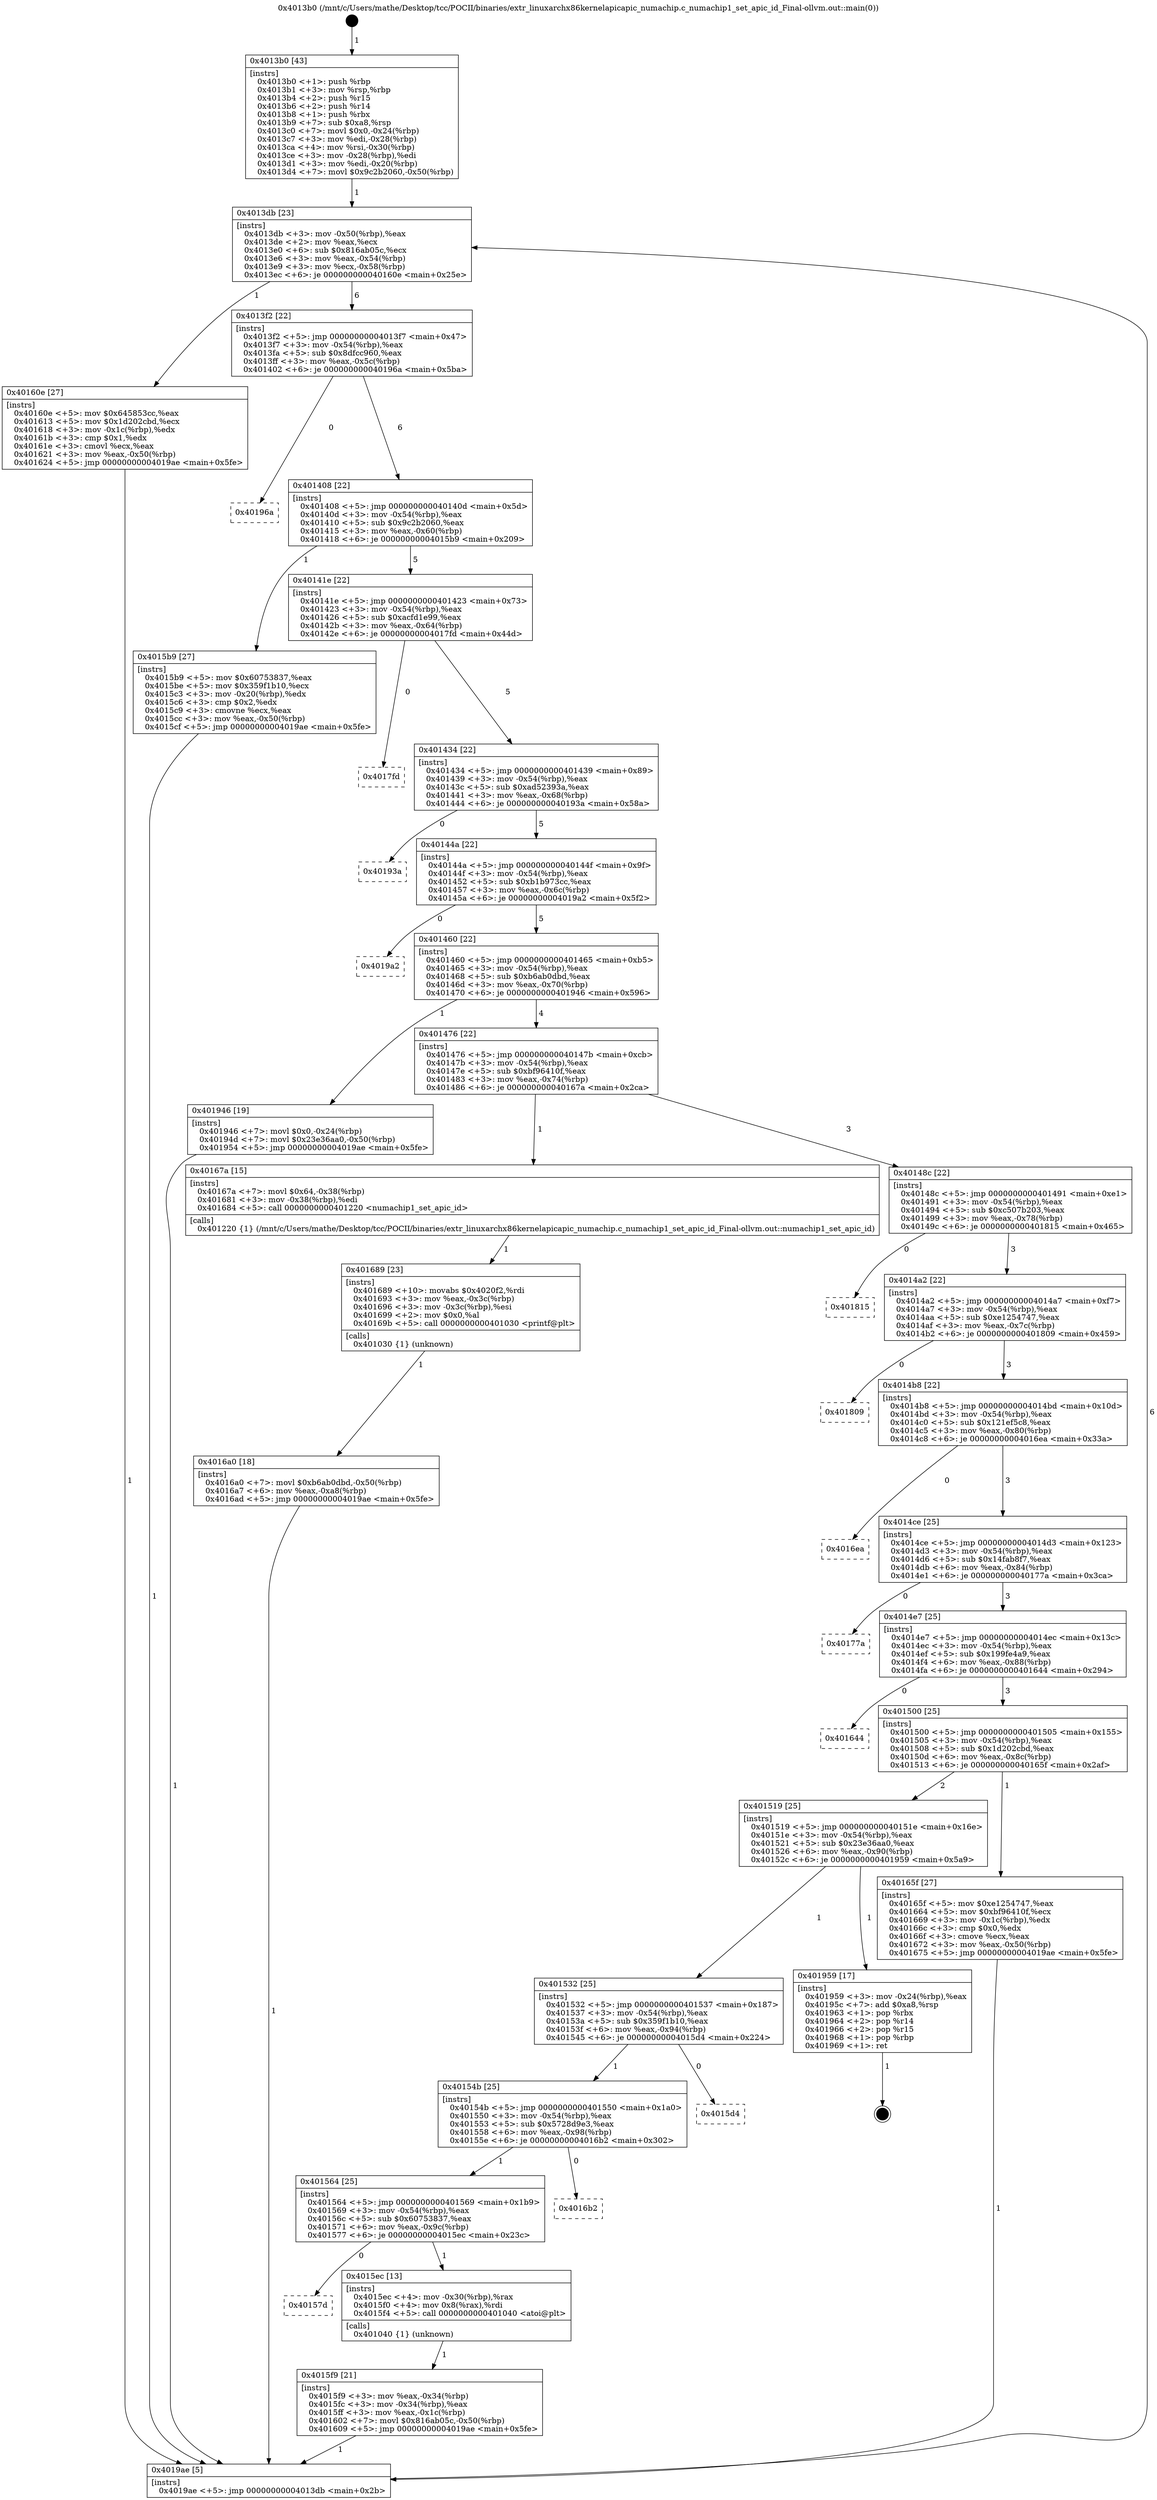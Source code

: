 digraph "0x4013b0" {
  label = "0x4013b0 (/mnt/c/Users/mathe/Desktop/tcc/POCII/binaries/extr_linuxarchx86kernelapicapic_numachip.c_numachip1_set_apic_id_Final-ollvm.out::main(0))"
  labelloc = "t"
  node[shape=record]

  Entry [label="",width=0.3,height=0.3,shape=circle,fillcolor=black,style=filled]
  "0x4013db" [label="{
     0x4013db [23]\l
     | [instrs]\l
     &nbsp;&nbsp;0x4013db \<+3\>: mov -0x50(%rbp),%eax\l
     &nbsp;&nbsp;0x4013de \<+2\>: mov %eax,%ecx\l
     &nbsp;&nbsp;0x4013e0 \<+6\>: sub $0x816ab05c,%ecx\l
     &nbsp;&nbsp;0x4013e6 \<+3\>: mov %eax,-0x54(%rbp)\l
     &nbsp;&nbsp;0x4013e9 \<+3\>: mov %ecx,-0x58(%rbp)\l
     &nbsp;&nbsp;0x4013ec \<+6\>: je 000000000040160e \<main+0x25e\>\l
  }"]
  "0x40160e" [label="{
     0x40160e [27]\l
     | [instrs]\l
     &nbsp;&nbsp;0x40160e \<+5\>: mov $0x645853cc,%eax\l
     &nbsp;&nbsp;0x401613 \<+5\>: mov $0x1d202cbd,%ecx\l
     &nbsp;&nbsp;0x401618 \<+3\>: mov -0x1c(%rbp),%edx\l
     &nbsp;&nbsp;0x40161b \<+3\>: cmp $0x1,%edx\l
     &nbsp;&nbsp;0x40161e \<+3\>: cmovl %ecx,%eax\l
     &nbsp;&nbsp;0x401621 \<+3\>: mov %eax,-0x50(%rbp)\l
     &nbsp;&nbsp;0x401624 \<+5\>: jmp 00000000004019ae \<main+0x5fe\>\l
  }"]
  "0x4013f2" [label="{
     0x4013f2 [22]\l
     | [instrs]\l
     &nbsp;&nbsp;0x4013f2 \<+5\>: jmp 00000000004013f7 \<main+0x47\>\l
     &nbsp;&nbsp;0x4013f7 \<+3\>: mov -0x54(%rbp),%eax\l
     &nbsp;&nbsp;0x4013fa \<+5\>: sub $0x8dfcc960,%eax\l
     &nbsp;&nbsp;0x4013ff \<+3\>: mov %eax,-0x5c(%rbp)\l
     &nbsp;&nbsp;0x401402 \<+6\>: je 000000000040196a \<main+0x5ba\>\l
  }"]
  Exit [label="",width=0.3,height=0.3,shape=circle,fillcolor=black,style=filled,peripheries=2]
  "0x40196a" [label="{
     0x40196a\l
  }", style=dashed]
  "0x401408" [label="{
     0x401408 [22]\l
     | [instrs]\l
     &nbsp;&nbsp;0x401408 \<+5\>: jmp 000000000040140d \<main+0x5d\>\l
     &nbsp;&nbsp;0x40140d \<+3\>: mov -0x54(%rbp),%eax\l
     &nbsp;&nbsp;0x401410 \<+5\>: sub $0x9c2b2060,%eax\l
     &nbsp;&nbsp;0x401415 \<+3\>: mov %eax,-0x60(%rbp)\l
     &nbsp;&nbsp;0x401418 \<+6\>: je 00000000004015b9 \<main+0x209\>\l
  }"]
  "0x4016a0" [label="{
     0x4016a0 [18]\l
     | [instrs]\l
     &nbsp;&nbsp;0x4016a0 \<+7\>: movl $0xb6ab0dbd,-0x50(%rbp)\l
     &nbsp;&nbsp;0x4016a7 \<+6\>: mov %eax,-0xa8(%rbp)\l
     &nbsp;&nbsp;0x4016ad \<+5\>: jmp 00000000004019ae \<main+0x5fe\>\l
  }"]
  "0x4015b9" [label="{
     0x4015b9 [27]\l
     | [instrs]\l
     &nbsp;&nbsp;0x4015b9 \<+5\>: mov $0x60753837,%eax\l
     &nbsp;&nbsp;0x4015be \<+5\>: mov $0x359f1b10,%ecx\l
     &nbsp;&nbsp;0x4015c3 \<+3\>: mov -0x20(%rbp),%edx\l
     &nbsp;&nbsp;0x4015c6 \<+3\>: cmp $0x2,%edx\l
     &nbsp;&nbsp;0x4015c9 \<+3\>: cmovne %ecx,%eax\l
     &nbsp;&nbsp;0x4015cc \<+3\>: mov %eax,-0x50(%rbp)\l
     &nbsp;&nbsp;0x4015cf \<+5\>: jmp 00000000004019ae \<main+0x5fe\>\l
  }"]
  "0x40141e" [label="{
     0x40141e [22]\l
     | [instrs]\l
     &nbsp;&nbsp;0x40141e \<+5\>: jmp 0000000000401423 \<main+0x73\>\l
     &nbsp;&nbsp;0x401423 \<+3\>: mov -0x54(%rbp),%eax\l
     &nbsp;&nbsp;0x401426 \<+5\>: sub $0xacfd1e99,%eax\l
     &nbsp;&nbsp;0x40142b \<+3\>: mov %eax,-0x64(%rbp)\l
     &nbsp;&nbsp;0x40142e \<+6\>: je 00000000004017fd \<main+0x44d\>\l
  }"]
  "0x4019ae" [label="{
     0x4019ae [5]\l
     | [instrs]\l
     &nbsp;&nbsp;0x4019ae \<+5\>: jmp 00000000004013db \<main+0x2b\>\l
  }"]
  "0x4013b0" [label="{
     0x4013b0 [43]\l
     | [instrs]\l
     &nbsp;&nbsp;0x4013b0 \<+1\>: push %rbp\l
     &nbsp;&nbsp;0x4013b1 \<+3\>: mov %rsp,%rbp\l
     &nbsp;&nbsp;0x4013b4 \<+2\>: push %r15\l
     &nbsp;&nbsp;0x4013b6 \<+2\>: push %r14\l
     &nbsp;&nbsp;0x4013b8 \<+1\>: push %rbx\l
     &nbsp;&nbsp;0x4013b9 \<+7\>: sub $0xa8,%rsp\l
     &nbsp;&nbsp;0x4013c0 \<+7\>: movl $0x0,-0x24(%rbp)\l
     &nbsp;&nbsp;0x4013c7 \<+3\>: mov %edi,-0x28(%rbp)\l
     &nbsp;&nbsp;0x4013ca \<+4\>: mov %rsi,-0x30(%rbp)\l
     &nbsp;&nbsp;0x4013ce \<+3\>: mov -0x28(%rbp),%edi\l
     &nbsp;&nbsp;0x4013d1 \<+3\>: mov %edi,-0x20(%rbp)\l
     &nbsp;&nbsp;0x4013d4 \<+7\>: movl $0x9c2b2060,-0x50(%rbp)\l
  }"]
  "0x401689" [label="{
     0x401689 [23]\l
     | [instrs]\l
     &nbsp;&nbsp;0x401689 \<+10\>: movabs $0x4020f2,%rdi\l
     &nbsp;&nbsp;0x401693 \<+3\>: mov %eax,-0x3c(%rbp)\l
     &nbsp;&nbsp;0x401696 \<+3\>: mov -0x3c(%rbp),%esi\l
     &nbsp;&nbsp;0x401699 \<+2\>: mov $0x0,%al\l
     &nbsp;&nbsp;0x40169b \<+5\>: call 0000000000401030 \<printf@plt\>\l
     | [calls]\l
     &nbsp;&nbsp;0x401030 \{1\} (unknown)\l
  }"]
  "0x4017fd" [label="{
     0x4017fd\l
  }", style=dashed]
  "0x401434" [label="{
     0x401434 [22]\l
     | [instrs]\l
     &nbsp;&nbsp;0x401434 \<+5\>: jmp 0000000000401439 \<main+0x89\>\l
     &nbsp;&nbsp;0x401439 \<+3\>: mov -0x54(%rbp),%eax\l
     &nbsp;&nbsp;0x40143c \<+5\>: sub $0xad52393a,%eax\l
     &nbsp;&nbsp;0x401441 \<+3\>: mov %eax,-0x68(%rbp)\l
     &nbsp;&nbsp;0x401444 \<+6\>: je 000000000040193a \<main+0x58a\>\l
  }"]
  "0x4015f9" [label="{
     0x4015f9 [21]\l
     | [instrs]\l
     &nbsp;&nbsp;0x4015f9 \<+3\>: mov %eax,-0x34(%rbp)\l
     &nbsp;&nbsp;0x4015fc \<+3\>: mov -0x34(%rbp),%eax\l
     &nbsp;&nbsp;0x4015ff \<+3\>: mov %eax,-0x1c(%rbp)\l
     &nbsp;&nbsp;0x401602 \<+7\>: movl $0x816ab05c,-0x50(%rbp)\l
     &nbsp;&nbsp;0x401609 \<+5\>: jmp 00000000004019ae \<main+0x5fe\>\l
  }"]
  "0x40193a" [label="{
     0x40193a\l
  }", style=dashed]
  "0x40144a" [label="{
     0x40144a [22]\l
     | [instrs]\l
     &nbsp;&nbsp;0x40144a \<+5\>: jmp 000000000040144f \<main+0x9f\>\l
     &nbsp;&nbsp;0x40144f \<+3\>: mov -0x54(%rbp),%eax\l
     &nbsp;&nbsp;0x401452 \<+5\>: sub $0xb1b973cc,%eax\l
     &nbsp;&nbsp;0x401457 \<+3\>: mov %eax,-0x6c(%rbp)\l
     &nbsp;&nbsp;0x40145a \<+6\>: je 00000000004019a2 \<main+0x5f2\>\l
  }"]
  "0x40157d" [label="{
     0x40157d\l
  }", style=dashed]
  "0x4019a2" [label="{
     0x4019a2\l
  }", style=dashed]
  "0x401460" [label="{
     0x401460 [22]\l
     | [instrs]\l
     &nbsp;&nbsp;0x401460 \<+5\>: jmp 0000000000401465 \<main+0xb5\>\l
     &nbsp;&nbsp;0x401465 \<+3\>: mov -0x54(%rbp),%eax\l
     &nbsp;&nbsp;0x401468 \<+5\>: sub $0xb6ab0dbd,%eax\l
     &nbsp;&nbsp;0x40146d \<+3\>: mov %eax,-0x70(%rbp)\l
     &nbsp;&nbsp;0x401470 \<+6\>: je 0000000000401946 \<main+0x596\>\l
  }"]
  "0x4015ec" [label="{
     0x4015ec [13]\l
     | [instrs]\l
     &nbsp;&nbsp;0x4015ec \<+4\>: mov -0x30(%rbp),%rax\l
     &nbsp;&nbsp;0x4015f0 \<+4\>: mov 0x8(%rax),%rdi\l
     &nbsp;&nbsp;0x4015f4 \<+5\>: call 0000000000401040 \<atoi@plt\>\l
     | [calls]\l
     &nbsp;&nbsp;0x401040 \{1\} (unknown)\l
  }"]
  "0x401946" [label="{
     0x401946 [19]\l
     | [instrs]\l
     &nbsp;&nbsp;0x401946 \<+7\>: movl $0x0,-0x24(%rbp)\l
     &nbsp;&nbsp;0x40194d \<+7\>: movl $0x23e36aa0,-0x50(%rbp)\l
     &nbsp;&nbsp;0x401954 \<+5\>: jmp 00000000004019ae \<main+0x5fe\>\l
  }"]
  "0x401476" [label="{
     0x401476 [22]\l
     | [instrs]\l
     &nbsp;&nbsp;0x401476 \<+5\>: jmp 000000000040147b \<main+0xcb\>\l
     &nbsp;&nbsp;0x40147b \<+3\>: mov -0x54(%rbp),%eax\l
     &nbsp;&nbsp;0x40147e \<+5\>: sub $0xbf96410f,%eax\l
     &nbsp;&nbsp;0x401483 \<+3\>: mov %eax,-0x74(%rbp)\l
     &nbsp;&nbsp;0x401486 \<+6\>: je 000000000040167a \<main+0x2ca\>\l
  }"]
  "0x401564" [label="{
     0x401564 [25]\l
     | [instrs]\l
     &nbsp;&nbsp;0x401564 \<+5\>: jmp 0000000000401569 \<main+0x1b9\>\l
     &nbsp;&nbsp;0x401569 \<+3\>: mov -0x54(%rbp),%eax\l
     &nbsp;&nbsp;0x40156c \<+5\>: sub $0x60753837,%eax\l
     &nbsp;&nbsp;0x401571 \<+6\>: mov %eax,-0x9c(%rbp)\l
     &nbsp;&nbsp;0x401577 \<+6\>: je 00000000004015ec \<main+0x23c\>\l
  }"]
  "0x40167a" [label="{
     0x40167a [15]\l
     | [instrs]\l
     &nbsp;&nbsp;0x40167a \<+7\>: movl $0x64,-0x38(%rbp)\l
     &nbsp;&nbsp;0x401681 \<+3\>: mov -0x38(%rbp),%edi\l
     &nbsp;&nbsp;0x401684 \<+5\>: call 0000000000401220 \<numachip1_set_apic_id\>\l
     | [calls]\l
     &nbsp;&nbsp;0x401220 \{1\} (/mnt/c/Users/mathe/Desktop/tcc/POCII/binaries/extr_linuxarchx86kernelapicapic_numachip.c_numachip1_set_apic_id_Final-ollvm.out::numachip1_set_apic_id)\l
  }"]
  "0x40148c" [label="{
     0x40148c [22]\l
     | [instrs]\l
     &nbsp;&nbsp;0x40148c \<+5\>: jmp 0000000000401491 \<main+0xe1\>\l
     &nbsp;&nbsp;0x401491 \<+3\>: mov -0x54(%rbp),%eax\l
     &nbsp;&nbsp;0x401494 \<+5\>: sub $0xc507b203,%eax\l
     &nbsp;&nbsp;0x401499 \<+3\>: mov %eax,-0x78(%rbp)\l
     &nbsp;&nbsp;0x40149c \<+6\>: je 0000000000401815 \<main+0x465\>\l
  }"]
  "0x4016b2" [label="{
     0x4016b2\l
  }", style=dashed]
  "0x401815" [label="{
     0x401815\l
  }", style=dashed]
  "0x4014a2" [label="{
     0x4014a2 [22]\l
     | [instrs]\l
     &nbsp;&nbsp;0x4014a2 \<+5\>: jmp 00000000004014a7 \<main+0xf7\>\l
     &nbsp;&nbsp;0x4014a7 \<+3\>: mov -0x54(%rbp),%eax\l
     &nbsp;&nbsp;0x4014aa \<+5\>: sub $0xe1254747,%eax\l
     &nbsp;&nbsp;0x4014af \<+3\>: mov %eax,-0x7c(%rbp)\l
     &nbsp;&nbsp;0x4014b2 \<+6\>: je 0000000000401809 \<main+0x459\>\l
  }"]
  "0x40154b" [label="{
     0x40154b [25]\l
     | [instrs]\l
     &nbsp;&nbsp;0x40154b \<+5\>: jmp 0000000000401550 \<main+0x1a0\>\l
     &nbsp;&nbsp;0x401550 \<+3\>: mov -0x54(%rbp),%eax\l
     &nbsp;&nbsp;0x401553 \<+5\>: sub $0x5728d9e3,%eax\l
     &nbsp;&nbsp;0x401558 \<+6\>: mov %eax,-0x98(%rbp)\l
     &nbsp;&nbsp;0x40155e \<+6\>: je 00000000004016b2 \<main+0x302\>\l
  }"]
  "0x401809" [label="{
     0x401809\l
  }", style=dashed]
  "0x4014b8" [label="{
     0x4014b8 [22]\l
     | [instrs]\l
     &nbsp;&nbsp;0x4014b8 \<+5\>: jmp 00000000004014bd \<main+0x10d\>\l
     &nbsp;&nbsp;0x4014bd \<+3\>: mov -0x54(%rbp),%eax\l
     &nbsp;&nbsp;0x4014c0 \<+5\>: sub $0x121ef5c8,%eax\l
     &nbsp;&nbsp;0x4014c5 \<+3\>: mov %eax,-0x80(%rbp)\l
     &nbsp;&nbsp;0x4014c8 \<+6\>: je 00000000004016ea \<main+0x33a\>\l
  }"]
  "0x4015d4" [label="{
     0x4015d4\l
  }", style=dashed]
  "0x4016ea" [label="{
     0x4016ea\l
  }", style=dashed]
  "0x4014ce" [label="{
     0x4014ce [25]\l
     | [instrs]\l
     &nbsp;&nbsp;0x4014ce \<+5\>: jmp 00000000004014d3 \<main+0x123\>\l
     &nbsp;&nbsp;0x4014d3 \<+3\>: mov -0x54(%rbp),%eax\l
     &nbsp;&nbsp;0x4014d6 \<+5\>: sub $0x14fab8f7,%eax\l
     &nbsp;&nbsp;0x4014db \<+6\>: mov %eax,-0x84(%rbp)\l
     &nbsp;&nbsp;0x4014e1 \<+6\>: je 000000000040177a \<main+0x3ca\>\l
  }"]
  "0x401532" [label="{
     0x401532 [25]\l
     | [instrs]\l
     &nbsp;&nbsp;0x401532 \<+5\>: jmp 0000000000401537 \<main+0x187\>\l
     &nbsp;&nbsp;0x401537 \<+3\>: mov -0x54(%rbp),%eax\l
     &nbsp;&nbsp;0x40153a \<+5\>: sub $0x359f1b10,%eax\l
     &nbsp;&nbsp;0x40153f \<+6\>: mov %eax,-0x94(%rbp)\l
     &nbsp;&nbsp;0x401545 \<+6\>: je 00000000004015d4 \<main+0x224\>\l
  }"]
  "0x40177a" [label="{
     0x40177a\l
  }", style=dashed]
  "0x4014e7" [label="{
     0x4014e7 [25]\l
     | [instrs]\l
     &nbsp;&nbsp;0x4014e7 \<+5\>: jmp 00000000004014ec \<main+0x13c\>\l
     &nbsp;&nbsp;0x4014ec \<+3\>: mov -0x54(%rbp),%eax\l
     &nbsp;&nbsp;0x4014ef \<+5\>: sub $0x199fe4a9,%eax\l
     &nbsp;&nbsp;0x4014f4 \<+6\>: mov %eax,-0x88(%rbp)\l
     &nbsp;&nbsp;0x4014fa \<+6\>: je 0000000000401644 \<main+0x294\>\l
  }"]
  "0x401959" [label="{
     0x401959 [17]\l
     | [instrs]\l
     &nbsp;&nbsp;0x401959 \<+3\>: mov -0x24(%rbp),%eax\l
     &nbsp;&nbsp;0x40195c \<+7\>: add $0xa8,%rsp\l
     &nbsp;&nbsp;0x401963 \<+1\>: pop %rbx\l
     &nbsp;&nbsp;0x401964 \<+2\>: pop %r14\l
     &nbsp;&nbsp;0x401966 \<+2\>: pop %r15\l
     &nbsp;&nbsp;0x401968 \<+1\>: pop %rbp\l
     &nbsp;&nbsp;0x401969 \<+1\>: ret\l
  }"]
  "0x401644" [label="{
     0x401644\l
  }", style=dashed]
  "0x401500" [label="{
     0x401500 [25]\l
     | [instrs]\l
     &nbsp;&nbsp;0x401500 \<+5\>: jmp 0000000000401505 \<main+0x155\>\l
     &nbsp;&nbsp;0x401505 \<+3\>: mov -0x54(%rbp),%eax\l
     &nbsp;&nbsp;0x401508 \<+5\>: sub $0x1d202cbd,%eax\l
     &nbsp;&nbsp;0x40150d \<+6\>: mov %eax,-0x8c(%rbp)\l
     &nbsp;&nbsp;0x401513 \<+6\>: je 000000000040165f \<main+0x2af\>\l
  }"]
  "0x401519" [label="{
     0x401519 [25]\l
     | [instrs]\l
     &nbsp;&nbsp;0x401519 \<+5\>: jmp 000000000040151e \<main+0x16e\>\l
     &nbsp;&nbsp;0x40151e \<+3\>: mov -0x54(%rbp),%eax\l
     &nbsp;&nbsp;0x401521 \<+5\>: sub $0x23e36aa0,%eax\l
     &nbsp;&nbsp;0x401526 \<+6\>: mov %eax,-0x90(%rbp)\l
     &nbsp;&nbsp;0x40152c \<+6\>: je 0000000000401959 \<main+0x5a9\>\l
  }"]
  "0x40165f" [label="{
     0x40165f [27]\l
     | [instrs]\l
     &nbsp;&nbsp;0x40165f \<+5\>: mov $0xe1254747,%eax\l
     &nbsp;&nbsp;0x401664 \<+5\>: mov $0xbf96410f,%ecx\l
     &nbsp;&nbsp;0x401669 \<+3\>: mov -0x1c(%rbp),%edx\l
     &nbsp;&nbsp;0x40166c \<+3\>: cmp $0x0,%edx\l
     &nbsp;&nbsp;0x40166f \<+3\>: cmove %ecx,%eax\l
     &nbsp;&nbsp;0x401672 \<+3\>: mov %eax,-0x50(%rbp)\l
     &nbsp;&nbsp;0x401675 \<+5\>: jmp 00000000004019ae \<main+0x5fe\>\l
  }"]
  Entry -> "0x4013b0" [label=" 1"]
  "0x4013db" -> "0x40160e" [label=" 1"]
  "0x4013db" -> "0x4013f2" [label=" 6"]
  "0x401959" -> Exit [label=" 1"]
  "0x4013f2" -> "0x40196a" [label=" 0"]
  "0x4013f2" -> "0x401408" [label=" 6"]
  "0x401946" -> "0x4019ae" [label=" 1"]
  "0x401408" -> "0x4015b9" [label=" 1"]
  "0x401408" -> "0x40141e" [label=" 5"]
  "0x4015b9" -> "0x4019ae" [label=" 1"]
  "0x4013b0" -> "0x4013db" [label=" 1"]
  "0x4019ae" -> "0x4013db" [label=" 6"]
  "0x4016a0" -> "0x4019ae" [label=" 1"]
  "0x40141e" -> "0x4017fd" [label=" 0"]
  "0x40141e" -> "0x401434" [label=" 5"]
  "0x401689" -> "0x4016a0" [label=" 1"]
  "0x401434" -> "0x40193a" [label=" 0"]
  "0x401434" -> "0x40144a" [label=" 5"]
  "0x40167a" -> "0x401689" [label=" 1"]
  "0x40144a" -> "0x4019a2" [label=" 0"]
  "0x40144a" -> "0x401460" [label=" 5"]
  "0x40165f" -> "0x4019ae" [label=" 1"]
  "0x401460" -> "0x401946" [label=" 1"]
  "0x401460" -> "0x401476" [label=" 4"]
  "0x40160e" -> "0x4019ae" [label=" 1"]
  "0x401476" -> "0x40167a" [label=" 1"]
  "0x401476" -> "0x40148c" [label=" 3"]
  "0x4015ec" -> "0x4015f9" [label=" 1"]
  "0x40148c" -> "0x401815" [label=" 0"]
  "0x40148c" -> "0x4014a2" [label=" 3"]
  "0x401564" -> "0x40157d" [label=" 0"]
  "0x4014a2" -> "0x401809" [label=" 0"]
  "0x4014a2" -> "0x4014b8" [label=" 3"]
  "0x4015f9" -> "0x4019ae" [label=" 1"]
  "0x4014b8" -> "0x4016ea" [label=" 0"]
  "0x4014b8" -> "0x4014ce" [label=" 3"]
  "0x40154b" -> "0x401564" [label=" 1"]
  "0x4014ce" -> "0x40177a" [label=" 0"]
  "0x4014ce" -> "0x4014e7" [label=" 3"]
  "0x401564" -> "0x4015ec" [label=" 1"]
  "0x4014e7" -> "0x401644" [label=" 0"]
  "0x4014e7" -> "0x401500" [label=" 3"]
  "0x401532" -> "0x40154b" [label=" 1"]
  "0x401500" -> "0x40165f" [label=" 1"]
  "0x401500" -> "0x401519" [label=" 2"]
  "0x401532" -> "0x4015d4" [label=" 0"]
  "0x401519" -> "0x401959" [label=" 1"]
  "0x401519" -> "0x401532" [label=" 1"]
  "0x40154b" -> "0x4016b2" [label=" 0"]
}

